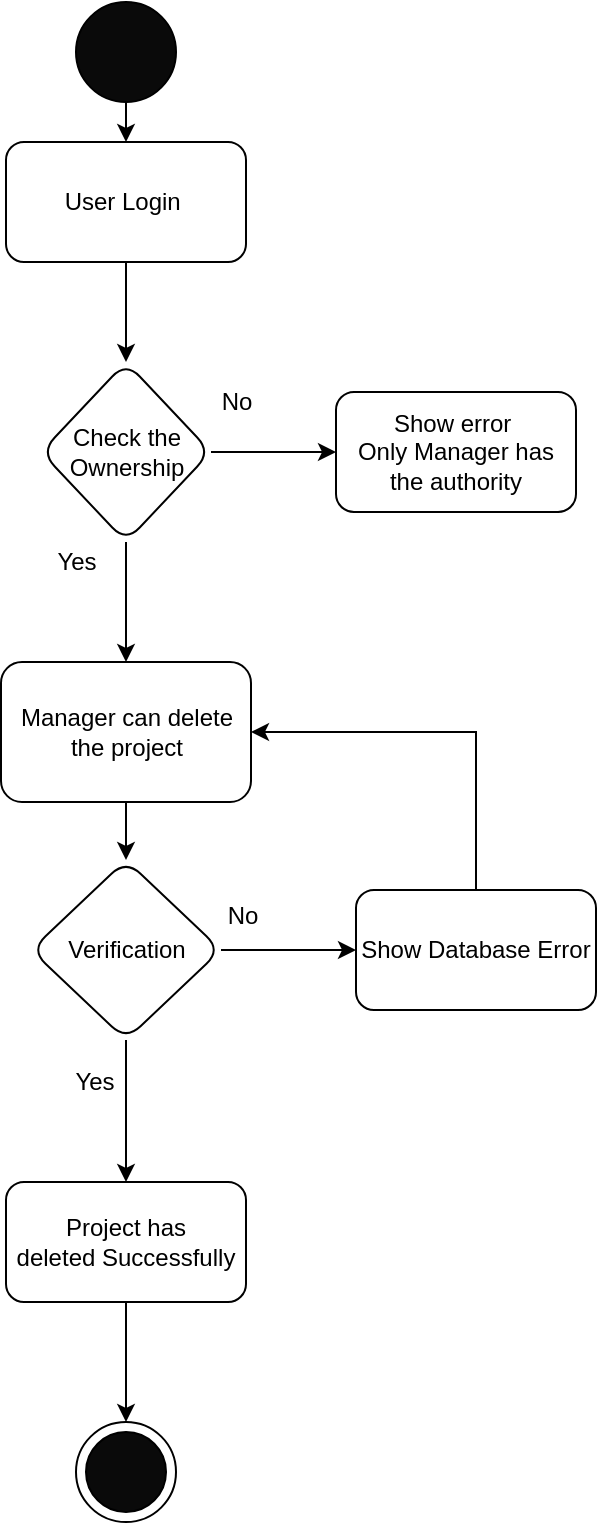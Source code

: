 <mxfile version="16.4.3" type="device"><diagram id="27Tm1yXQrjyZMH9i8UQP" name="Page-1"><mxGraphModel dx="398" dy="415" grid="1" gridSize="10" guides="1" tooltips="1" connect="1" arrows="1" fold="1" page="1" pageScale="1" pageWidth="827" pageHeight="1169" math="0" shadow="0"><root><mxCell id="0"/><mxCell id="1" parent="0"/><mxCell id="4ABoyI-GcA0nUNATqv_6-1" style="edgeStyle=orthogonalEdgeStyle;rounded=0;orthogonalLoop=1;jettySize=auto;html=1;exitX=0.5;exitY=1;exitDx=0;exitDy=0;entryX=0.5;entryY=0;entryDx=0;entryDy=0;" edge="1" parent="1" source="4ABoyI-GcA0nUNATqv_6-2" target="4ABoyI-GcA0nUNATqv_6-4"><mxGeometry relative="1" as="geometry"/></mxCell><mxCell id="4ABoyI-GcA0nUNATqv_6-2" value="" style="ellipse;whiteSpace=wrap;html=1;aspect=fixed;fillColor=#0A0A0A;" vertex="1" parent="1"><mxGeometry x="180" y="110" width="50" height="50" as="geometry"/></mxCell><mxCell id="4ABoyI-GcA0nUNATqv_6-3" value="" style="edgeStyle=orthogonalEdgeStyle;rounded=0;orthogonalLoop=1;jettySize=auto;html=1;" edge="1" parent="1" source="4ABoyI-GcA0nUNATqv_6-4" target="4ABoyI-GcA0nUNATqv_6-9"><mxGeometry relative="1" as="geometry"/></mxCell><mxCell id="4ABoyI-GcA0nUNATqv_6-4" value="User Login&amp;nbsp;" style="rounded=1;whiteSpace=wrap;html=1;fillColor=#FFFFFF;" vertex="1" parent="1"><mxGeometry x="145" y="180" width="120" height="60" as="geometry"/></mxCell><mxCell id="4ABoyI-GcA0nUNATqv_6-5" value="" style="ellipse;whiteSpace=wrap;html=1;aspect=fixed;fillColor=#FFFFFF;" vertex="1" parent="1"><mxGeometry x="180" y="820" width="50" height="50" as="geometry"/></mxCell><mxCell id="4ABoyI-GcA0nUNATqv_6-6" value="" style="ellipse;whiteSpace=wrap;html=1;aspect=fixed;fillColor=#0A0A0A;" vertex="1" parent="1"><mxGeometry x="185" y="825" width="40" height="40" as="geometry"/></mxCell><mxCell id="4ABoyI-GcA0nUNATqv_6-7" value="" style="edgeStyle=orthogonalEdgeStyle;rounded=0;orthogonalLoop=1;jettySize=auto;html=1;" edge="1" parent="1" source="4ABoyI-GcA0nUNATqv_6-9" target="4ABoyI-GcA0nUNATqv_6-10"><mxGeometry relative="1" as="geometry"/></mxCell><mxCell id="4ABoyI-GcA0nUNATqv_6-8" value="" style="edgeStyle=orthogonalEdgeStyle;rounded=0;orthogonalLoop=1;jettySize=auto;html=1;" edge="1" parent="1" source="4ABoyI-GcA0nUNATqv_6-9" target="4ABoyI-GcA0nUNATqv_6-14"><mxGeometry relative="1" as="geometry"/></mxCell><mxCell id="4ABoyI-GcA0nUNATqv_6-9" value="Check the Ownership" style="rhombus;whiteSpace=wrap;html=1;fillColor=#FFFFFF;rounded=1;" vertex="1" parent="1"><mxGeometry x="162.5" y="290" width="85" height="90" as="geometry"/></mxCell><mxCell id="4ABoyI-GcA0nUNATqv_6-10" value="Show error&amp;nbsp;&lt;br&gt;Only Manager has the authority" style="whiteSpace=wrap;html=1;fillColor=#FFFFFF;rounded=1;" vertex="1" parent="1"><mxGeometry x="310" y="305" width="120" height="60" as="geometry"/></mxCell><mxCell id="4ABoyI-GcA0nUNATqv_6-11" value="No" style="text;html=1;align=center;verticalAlign=middle;resizable=0;points=[];autosize=1;strokeColor=none;fillColor=none;" vertex="1" parent="1"><mxGeometry x="245" y="300" width="30" height="20" as="geometry"/></mxCell><mxCell id="4ABoyI-GcA0nUNATqv_6-12" value="Yes" style="text;html=1;align=center;verticalAlign=middle;resizable=0;points=[];autosize=1;strokeColor=none;fillColor=none;" vertex="1" parent="1"><mxGeometry x="160" y="380" width="40" height="20" as="geometry"/></mxCell><mxCell id="4ABoyI-GcA0nUNATqv_6-13" value="" style="edgeStyle=orthogonalEdgeStyle;rounded=0;orthogonalLoop=1;jettySize=auto;html=1;" edge="1" parent="1" source="4ABoyI-GcA0nUNATqv_6-14" target="4ABoyI-GcA0nUNATqv_6-17"><mxGeometry relative="1" as="geometry"/></mxCell><mxCell id="4ABoyI-GcA0nUNATqv_6-14" value="Manager can delete the project" style="whiteSpace=wrap;html=1;fillColor=#FFFFFF;rounded=1;" vertex="1" parent="1"><mxGeometry x="142.5" y="440" width="125" height="70" as="geometry"/></mxCell><mxCell id="4ABoyI-GcA0nUNATqv_6-15" value="" style="edgeStyle=orthogonalEdgeStyle;rounded=0;orthogonalLoop=1;jettySize=auto;html=1;" edge="1" parent="1" source="4ABoyI-GcA0nUNATqv_6-17" target="4ABoyI-GcA0nUNATqv_6-18"><mxGeometry relative="1" as="geometry"/></mxCell><mxCell id="4ABoyI-GcA0nUNATqv_6-16" value="" style="edgeStyle=orthogonalEdgeStyle;rounded=0;orthogonalLoop=1;jettySize=auto;html=1;" edge="1" parent="1" source="4ABoyI-GcA0nUNATqv_6-17" target="4ABoyI-GcA0nUNATqv_6-21"><mxGeometry relative="1" as="geometry"/></mxCell><mxCell id="4ABoyI-GcA0nUNATqv_6-17" value="Verification" style="rhombus;whiteSpace=wrap;html=1;fillColor=#FFFFFF;rounded=1;" vertex="1" parent="1"><mxGeometry x="157.5" y="539" width="95" height="90" as="geometry"/></mxCell><mxCell id="4ABoyI-GcA0nUNATqv_6-23" style="edgeStyle=orthogonalEdgeStyle;rounded=0;orthogonalLoop=1;jettySize=auto;html=1;exitX=0.5;exitY=0;exitDx=0;exitDy=0;entryX=1;entryY=0.5;entryDx=0;entryDy=0;" edge="1" parent="1" source="4ABoyI-GcA0nUNATqv_6-18" target="4ABoyI-GcA0nUNATqv_6-14"><mxGeometry relative="1" as="geometry"/></mxCell><mxCell id="4ABoyI-GcA0nUNATqv_6-18" value="Show Database Error" style="whiteSpace=wrap;html=1;fillColor=#FFFFFF;rounded=1;" vertex="1" parent="1"><mxGeometry x="320" y="554" width="120" height="60" as="geometry"/></mxCell><mxCell id="4ABoyI-GcA0nUNATqv_6-19" value="No" style="text;html=1;align=center;verticalAlign=middle;resizable=0;points=[];autosize=1;strokeColor=none;fillColor=none;" vertex="1" parent="1"><mxGeometry x="248" y="557" width="30" height="20" as="geometry"/></mxCell><mxCell id="4ABoyI-GcA0nUNATqv_6-20" style="edgeStyle=orthogonalEdgeStyle;rounded=0;orthogonalLoop=1;jettySize=auto;html=1;exitX=0.5;exitY=1;exitDx=0;exitDy=0;entryX=0.5;entryY=0;entryDx=0;entryDy=0;" edge="1" parent="1" source="4ABoyI-GcA0nUNATqv_6-21" target="4ABoyI-GcA0nUNATqv_6-5"><mxGeometry relative="1" as="geometry"/></mxCell><mxCell id="4ABoyI-GcA0nUNATqv_6-21" value="Project has deleted&amp;nbsp;Successfully" style="whiteSpace=wrap;html=1;fillColor=#FFFFFF;rounded=1;" vertex="1" parent="1"><mxGeometry x="145" y="700" width="120" height="60" as="geometry"/></mxCell><mxCell id="4ABoyI-GcA0nUNATqv_6-22" value="Yes" style="text;html=1;align=center;verticalAlign=middle;resizable=0;points=[];autosize=1;strokeColor=none;fillColor=none;" vertex="1" parent="1"><mxGeometry x="169" y="640" width="40" height="20" as="geometry"/></mxCell></root></mxGraphModel></diagram></mxfile>